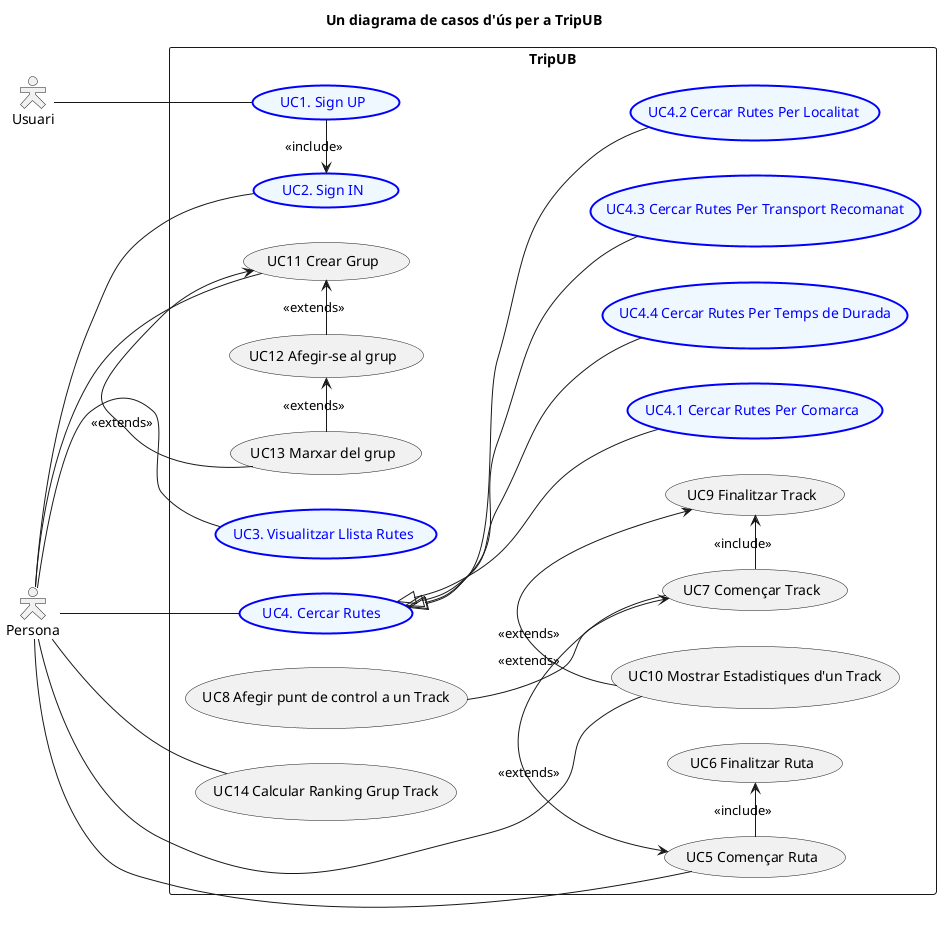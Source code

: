 @startuml
left to right direction
skinparam packageStyle rect 
skinparam actorStyle Hollow

title Un diagrama de casos d'ús per a TripUB

actor Usuari as usuari
actor Persona as persona

rectangle TripUB {

usecase (UC1. Sign UP)  as UC1 #aliceblue;line:blue;line.bold;text:blue
usecase (UC2. Sign IN) as UC2  #aliceblue;line:blue;line.bold;text:blue
usecase (UC3. Visualitzar Llista Rutes) as UC3  #aliceblue;line:blue;line.bold;text:blue
usecase (UC4. Cercar Rutes ) as UC4#aliceblue;line:blue;line.bold;text:blue
usecase (UC4.3 Cercar Rutes Per Transport Recomanat) as UC43#aliceblue;line:blue;line.bold;text:blue
usecase (UC4.2 Cercar Rutes Per Localitat) as UC42 #aliceblue;line:blue;line.bold;text:blue
usecase (UC4.1 Cercar Rutes Per Comarca ) as UC41 #aliceblue;line:blue;line.bold;text:blue
usecase (UC4.4 Cercar Rutes Per Temps de Durada) as UC44#aliceblue;line:blue;line.bold;text:blue
usecase (UC5 Començar Ruta) as UC5
usecase (UC6 Finalitzar Ruta) as UC6
usecase (UC7 Començar Track) as UC7
usecase (UC8 Afegir punt de control a un Track) as UC8
usecase (UC9 Finalitzar Track) as UC9
usecase (UC10 Mostrar Estadistiques d'un Track) as UC10
usecase (UC11 Crear Grup) as UC11
usecase (UC12 Afegir-se al grup) as UC12
usecase (UC13 Marxar del grup) as UC13
usecase (UC14 Calcular Ranking Grup Track) as UC14




persona -- UC2


UC1 -> UC2 : <<include>>
UC7 -> UC5 : <<extends>>
UC5 -> UC6 : <<include>>
UC7 -> UC9 : <<include>>
UC8 --> UC7 : <<extends>>
UC10 -> UC9 : <<extends>>
UC13 -> UC12 : <<extends>>
UC13 -> UC11 : <<extends>>
UC12 -> UC11 : <<extends>>

UC4 <|-- UC41
UC4 <|-- UC42
UC4 <|-- UC43
UC4 <|-- UC44

persona -- UC4
persona -- UC3
persona -- UC5

persona -- UC10
persona -- UC11
persona -- UC14






usuari -- UC1
}
@enduml



